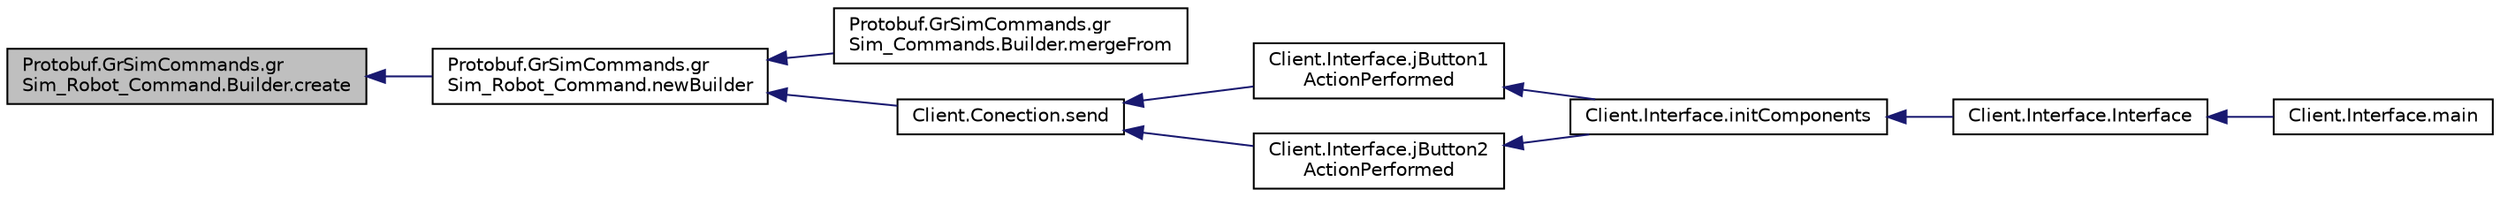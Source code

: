 digraph "Protobuf.GrSimCommands.grSim_Robot_Command.Builder.create"
{
 // INTERACTIVE_SVG=YES
  edge [fontname="Helvetica",fontsize="10",labelfontname="Helvetica",labelfontsize="10"];
  node [fontname="Helvetica",fontsize="10",shape=record];
  rankdir="LR";
  Node1 [label="Protobuf.GrSimCommands.gr\lSim_Robot_Command.Builder.create",height=0.2,width=0.4,color="black", fillcolor="grey75", style="filled", fontcolor="black"];
  Node1 -> Node2 [dir="back",color="midnightblue",fontsize="10",style="solid",fontname="Helvetica"];
  Node2 [label="Protobuf.GrSimCommands.gr\lSim_Robot_Command.newBuilder",height=0.2,width=0.4,color="black", fillcolor="white", style="filled",URL="$d2/d31/class_protobuf_1_1_gr_sim_commands_1_1gr_sim___robot___command.html#a55999bd931ed51c03454b836a48e2847"];
  Node2 -> Node3 [dir="back",color="midnightblue",fontsize="10",style="solid",fontname="Helvetica"];
  Node3 [label="Protobuf.GrSimCommands.gr\lSim_Commands.Builder.mergeFrom",height=0.2,width=0.4,color="black", fillcolor="white", style="filled",URL="$d6/db7/class_protobuf_1_1_gr_sim_commands_1_1gr_sim___commands_1_1_builder.html#aa1a586180874198dffa03496385cc861"];
  Node2 -> Node4 [dir="back",color="midnightblue",fontsize="10",style="solid",fontname="Helvetica"];
  Node4 [label="Client.Conection.send",height=0.2,width=0.4,color="black", fillcolor="white", style="filled",URL="$d1/dc4/class_client_1_1_conection.html#ab60bc951fb7422421e3a246f783c3356"];
  Node4 -> Node5 [dir="back",color="midnightblue",fontsize="10",style="solid",fontname="Helvetica"];
  Node5 [label="Client.Interface.jButton1\lActionPerformed",height=0.2,width=0.4,color="black", fillcolor="white", style="filled",URL="$d2/ddc/class_client_1_1_interface.html#a777051b7817d99fafc49942e8a2dd685"];
  Node5 -> Node6 [dir="back",color="midnightblue",fontsize="10",style="solid",fontname="Helvetica"];
  Node6 [label="Client.Interface.initComponents",height=0.2,width=0.4,color="black", fillcolor="white", style="filled",URL="$d2/ddc/class_client_1_1_interface.html#a9e16e6e02c811d0b0f2971becf4cba2f"];
  Node6 -> Node7 [dir="back",color="midnightblue",fontsize="10",style="solid",fontname="Helvetica"];
  Node7 [label="Client.Interface.Interface",height=0.2,width=0.4,color="black", fillcolor="white", style="filled",URL="$d2/ddc/class_client_1_1_interface.html#a741e42f1fbe22236e25cfb584080fd94"];
  Node7 -> Node8 [dir="back",color="midnightblue",fontsize="10",style="solid",fontname="Helvetica"];
  Node8 [label="Client.Interface.main",height=0.2,width=0.4,color="black", fillcolor="white", style="filled",URL="$d2/ddc/class_client_1_1_interface.html#a33aa2a0e42d5795ac1db82cf9a47daca"];
  Node4 -> Node9 [dir="back",color="midnightblue",fontsize="10",style="solid",fontname="Helvetica"];
  Node9 [label="Client.Interface.jButton2\lActionPerformed",height=0.2,width=0.4,color="black", fillcolor="white", style="filled",URL="$d2/ddc/class_client_1_1_interface.html#a49a8bbb1d325b69df681d35b32ca2103"];
  Node9 -> Node6 [dir="back",color="midnightblue",fontsize="10",style="solid",fontname="Helvetica"];
}
